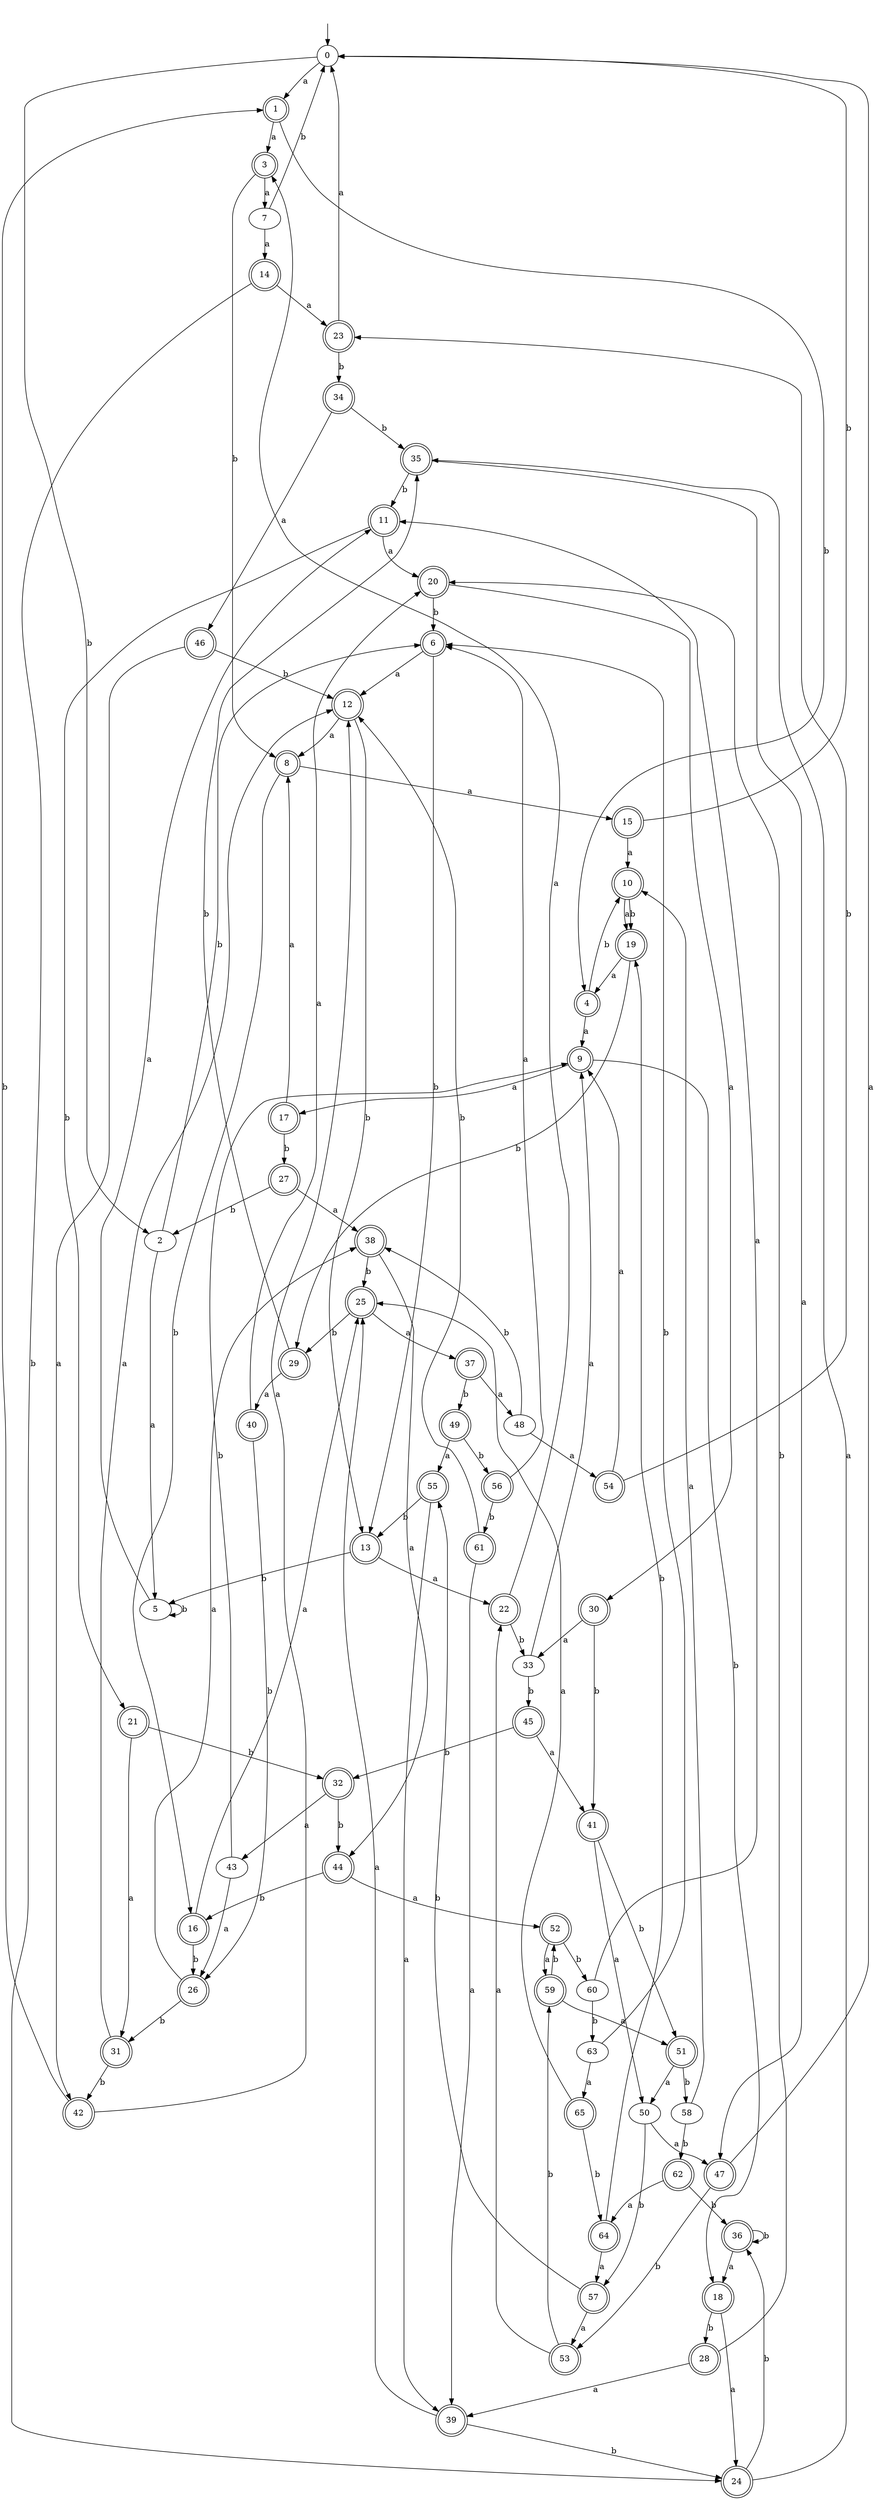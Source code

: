 digraph RandomDFA {
  __start0 [label="", shape=none];
  __start0 -> 0 [label=""];
  0 [shape=circle]
  0 -> 1 [label="a"]
  0 -> 2 [label="b"]
  1 [shape=doublecircle]
  1 -> 3 [label="a"]
  1 -> 4 [label="b"]
  2
  2 -> 5 [label="a"]
  2 -> 6 [label="b"]
  3 [shape=doublecircle]
  3 -> 7 [label="a"]
  3 -> 8 [label="b"]
  4 [shape=doublecircle]
  4 -> 9 [label="a"]
  4 -> 10 [label="b"]
  5
  5 -> 11 [label="a"]
  5 -> 5 [label="b"]
  6 [shape=doublecircle]
  6 -> 12 [label="a"]
  6 -> 13 [label="b"]
  7
  7 -> 14 [label="a"]
  7 -> 0 [label="b"]
  8 [shape=doublecircle]
  8 -> 15 [label="a"]
  8 -> 16 [label="b"]
  9 [shape=doublecircle]
  9 -> 17 [label="a"]
  9 -> 18 [label="b"]
  10 [shape=doublecircle]
  10 -> 19 [label="a"]
  10 -> 19 [label="b"]
  11 [shape=doublecircle]
  11 -> 20 [label="a"]
  11 -> 21 [label="b"]
  12 [shape=doublecircle]
  12 -> 8 [label="a"]
  12 -> 13 [label="b"]
  13 [shape=doublecircle]
  13 -> 22 [label="a"]
  13 -> 5 [label="b"]
  14 [shape=doublecircle]
  14 -> 23 [label="a"]
  14 -> 24 [label="b"]
  15 [shape=doublecircle]
  15 -> 10 [label="a"]
  15 -> 0 [label="b"]
  16 [shape=doublecircle]
  16 -> 25 [label="a"]
  16 -> 26 [label="b"]
  17 [shape=doublecircle]
  17 -> 8 [label="a"]
  17 -> 27 [label="b"]
  18 [shape=doublecircle]
  18 -> 24 [label="a"]
  18 -> 28 [label="b"]
  19 [shape=doublecircle]
  19 -> 4 [label="a"]
  19 -> 29 [label="b"]
  20 [shape=doublecircle]
  20 -> 30 [label="a"]
  20 -> 6 [label="b"]
  21 [shape=doublecircle]
  21 -> 31 [label="a"]
  21 -> 32 [label="b"]
  22 [shape=doublecircle]
  22 -> 3 [label="a"]
  22 -> 33 [label="b"]
  23 [shape=doublecircle]
  23 -> 0 [label="a"]
  23 -> 34 [label="b"]
  24 [shape=doublecircle]
  24 -> 35 [label="a"]
  24 -> 36 [label="b"]
  25 [shape=doublecircle]
  25 -> 37 [label="a"]
  25 -> 29 [label="b"]
  26 [shape=doublecircle]
  26 -> 38 [label="a"]
  26 -> 31 [label="b"]
  27 [shape=doublecircle]
  27 -> 38 [label="a"]
  27 -> 2 [label="b"]
  28 [shape=doublecircle]
  28 -> 39 [label="a"]
  28 -> 20 [label="b"]
  29 [shape=doublecircle]
  29 -> 40 [label="a"]
  29 -> 35 [label="b"]
  30 [shape=doublecircle]
  30 -> 33 [label="a"]
  30 -> 41 [label="b"]
  31 [shape=doublecircle]
  31 -> 12 [label="a"]
  31 -> 42 [label="b"]
  32 [shape=doublecircle]
  32 -> 43 [label="a"]
  32 -> 44 [label="b"]
  33
  33 -> 9 [label="a"]
  33 -> 45 [label="b"]
  34 [shape=doublecircle]
  34 -> 46 [label="a"]
  34 -> 35 [label="b"]
  35 [shape=doublecircle]
  35 -> 47 [label="a"]
  35 -> 11 [label="b"]
  36 [shape=doublecircle]
  36 -> 18 [label="a"]
  36 -> 36 [label="b"]
  37 [shape=doublecircle]
  37 -> 48 [label="a"]
  37 -> 49 [label="b"]
  38 [shape=doublecircle]
  38 -> 44 [label="a"]
  38 -> 25 [label="b"]
  39 [shape=doublecircle]
  39 -> 25 [label="a"]
  39 -> 24 [label="b"]
  40 [shape=doublecircle]
  40 -> 20 [label="a"]
  40 -> 26 [label="b"]
  41 [shape=doublecircle]
  41 -> 50 [label="a"]
  41 -> 51 [label="b"]
  42 [shape=doublecircle]
  42 -> 12 [label="a"]
  42 -> 1 [label="b"]
  43
  43 -> 26 [label="a"]
  43 -> 9 [label="b"]
  44 [shape=doublecircle]
  44 -> 52 [label="a"]
  44 -> 16 [label="b"]
  45 [shape=doublecircle]
  45 -> 41 [label="a"]
  45 -> 32 [label="b"]
  46 [shape=doublecircle]
  46 -> 42 [label="a"]
  46 -> 12 [label="b"]
  47 [shape=doublecircle]
  47 -> 0 [label="a"]
  47 -> 53 [label="b"]
  48
  48 -> 54 [label="a"]
  48 -> 38 [label="b"]
  49 [shape=doublecircle]
  49 -> 55 [label="a"]
  49 -> 56 [label="b"]
  50
  50 -> 47 [label="a"]
  50 -> 57 [label="b"]
  51 [shape=doublecircle]
  51 -> 50 [label="a"]
  51 -> 58 [label="b"]
  52 [shape=doublecircle]
  52 -> 59 [label="a"]
  52 -> 60 [label="b"]
  53 [shape=doublecircle]
  53 -> 22 [label="a"]
  53 -> 59 [label="b"]
  54 [shape=doublecircle]
  54 -> 9 [label="a"]
  54 -> 23 [label="b"]
  55 [shape=doublecircle]
  55 -> 39 [label="a"]
  55 -> 13 [label="b"]
  56 [shape=doublecircle]
  56 -> 6 [label="a"]
  56 -> 61 [label="b"]
  57 [shape=doublecircle]
  57 -> 53 [label="a"]
  57 -> 55 [label="b"]
  58
  58 -> 10 [label="a"]
  58 -> 62 [label="b"]
  59 [shape=doublecircle]
  59 -> 51 [label="a"]
  59 -> 52 [label="b"]
  60
  60 -> 11 [label="a"]
  60 -> 63 [label="b"]
  61 [shape=doublecircle]
  61 -> 39 [label="a"]
  61 -> 12 [label="b"]
  62 [shape=doublecircle]
  62 -> 64 [label="a"]
  62 -> 36 [label="b"]
  63
  63 -> 65 [label="a"]
  63 -> 6 [label="b"]
  64 [shape=doublecircle]
  64 -> 57 [label="a"]
  64 -> 19 [label="b"]
  65 [shape=doublecircle]
  65 -> 25 [label="a"]
  65 -> 64 [label="b"]
}
